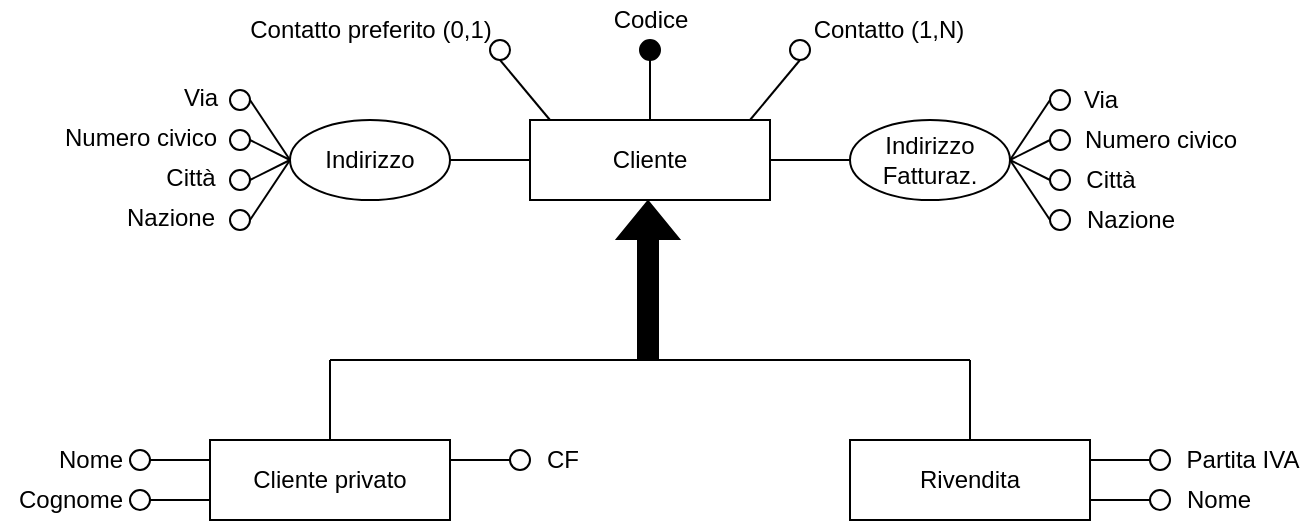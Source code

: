 <mxfile version="16.6.4" type="github">
  <diagram id="kcT5fowk24v26lLn4jcR" name="Page-1">
    <mxGraphModel dx="614" dy="421" grid="1" gridSize="10" guides="1" tooltips="1" connect="1" arrows="1" fold="1" page="1" pageScale="1" pageWidth="1169" pageHeight="827" math="0" shadow="0">
      <root>
        <mxCell id="0" />
        <mxCell id="1" parent="0" />
        <mxCell id="zVlcSO70PdcarjpherJH-1" value="Cliente" style="rounded=0;whiteSpace=wrap;html=1;strokeWidth=1;perimeterSpacing=0;" parent="1" vertex="1">
          <mxGeometry x="360" y="120" width="120" height="40" as="geometry" />
        </mxCell>
        <mxCell id="zVlcSO70PdcarjpherJH-2" value="" style="endArrow=none;html=1;rounded=0;fillColor=#000000;entryX=0.166;entryY=0;entryDx=0;entryDy=0;entryPerimeter=0;exitX=0.5;exitY=1;exitDx=0;exitDy=0;" parent="1" edge="1" source="zVlcSO70PdcarjpherJH-3">
          <mxGeometry width="50" height="50" relative="1" as="geometry">
            <mxPoint x="420.08" y="100" as="sourcePoint" />
            <mxPoint x="420.0" y="120" as="targetPoint" />
          </mxGeometry>
        </mxCell>
        <mxCell id="zVlcSO70PdcarjpherJH-3" value="" style="ellipse;whiteSpace=wrap;html=1;aspect=fixed;strokeWidth=1;fillColor=#000000;" parent="1" vertex="1">
          <mxGeometry x="415" y="80" width="10" height="10" as="geometry" />
        </mxCell>
        <mxCell id="zVlcSO70PdcarjpherJH-4" value="Codice" style="text;html=1;align=center;verticalAlign=middle;resizable=0;points=[];autosize=1;strokeColor=none;fillColor=none;" parent="1" vertex="1">
          <mxGeometry x="395" y="60" width="50" height="20" as="geometry" />
        </mxCell>
        <mxCell id="zVlcSO70PdcarjpherJH-5" value="" style="endArrow=none;html=1;rounded=0;fillColor=#000000;entryX=0.166;entryY=0;entryDx=0;entryDy=0;entryPerimeter=0;exitX=0.5;exitY=1;exitDx=0;exitDy=0;" parent="1" source="zVlcSO70PdcarjpherJH-6" edge="1">
          <mxGeometry width="50" height="50" relative="1" as="geometry">
            <mxPoint x="470.08" y="100" as="sourcePoint" />
            <mxPoint x="470.0" y="120" as="targetPoint" />
          </mxGeometry>
        </mxCell>
        <mxCell id="zVlcSO70PdcarjpherJH-6" value="" style="ellipse;whiteSpace=wrap;html=1;aspect=fixed;strokeWidth=1;fillColor=none;" parent="1" vertex="1">
          <mxGeometry x="490" y="80" width="10" height="10" as="geometry" />
        </mxCell>
        <mxCell id="zVlcSO70PdcarjpherJH-7" value="Contatto (1,N)" style="text;html=1;align=center;verticalAlign=middle;resizable=0;points=[];autosize=1;strokeColor=none;fillColor=none;" parent="1" vertex="1">
          <mxGeometry x="494" y="65" width="90" height="20" as="geometry" />
        </mxCell>
        <mxCell id="zVlcSO70PdcarjpherJH-9" value="" style="ellipse;whiteSpace=wrap;html=1;aspect=fixed;strokeWidth=1;fillColor=none;" parent="1" vertex="1">
          <mxGeometry x="620" y="105" width="10" height="10" as="geometry" />
        </mxCell>
        <mxCell id="zVlcSO70PdcarjpherJH-11" value="Indirizzo" style="ellipse;whiteSpace=wrap;html=1;" parent="1" vertex="1">
          <mxGeometry x="240" y="120" width="80" height="40" as="geometry" />
        </mxCell>
        <mxCell id="zVlcSO70PdcarjpherJH-12" value="Indirizzo&lt;br&gt;Fatturaz." style="ellipse;whiteSpace=wrap;html=1;" parent="1" vertex="1">
          <mxGeometry x="520" y="120" width="80" height="40" as="geometry" />
        </mxCell>
        <mxCell id="zVlcSO70PdcarjpherJH-13" value="" style="endArrow=none;html=1;rounded=0;exitX=1;exitY=0.5;exitDx=0;exitDy=0;entryX=0;entryY=0.5;entryDx=0;entryDy=0;" parent="1" source="zVlcSO70PdcarjpherJH-1" target="zVlcSO70PdcarjpherJH-12" edge="1">
          <mxGeometry width="50" height="50" relative="1" as="geometry">
            <mxPoint x="480" y="150" as="sourcePoint" />
            <mxPoint x="530" y="100" as="targetPoint" />
          </mxGeometry>
        </mxCell>
        <mxCell id="zVlcSO70PdcarjpherJH-14" value="" style="endArrow=none;html=1;rounded=0;entryX=0;entryY=0.5;entryDx=0;entryDy=0;exitX=1;exitY=0.5;exitDx=0;exitDy=0;" parent="1" source="zVlcSO70PdcarjpherJH-11" target="zVlcSO70PdcarjpherJH-1" edge="1">
          <mxGeometry width="50" height="50" relative="1" as="geometry">
            <mxPoint x="280" y="170" as="sourcePoint" />
            <mxPoint x="330" y="120" as="targetPoint" />
          </mxGeometry>
        </mxCell>
        <mxCell id="zVlcSO70PdcarjpherJH-15" value="" style="ellipse;whiteSpace=wrap;html=1;aspect=fixed;strokeWidth=1;fillColor=none;" parent="1" vertex="1">
          <mxGeometry x="620" y="125" width="10" height="10" as="geometry" />
        </mxCell>
        <mxCell id="zVlcSO70PdcarjpherJH-16" value="" style="ellipse;whiteSpace=wrap;html=1;aspect=fixed;strokeWidth=1;fillColor=none;" parent="1" vertex="1">
          <mxGeometry x="620" y="165" width="10" height="10" as="geometry" />
        </mxCell>
        <mxCell id="zVlcSO70PdcarjpherJH-17" value="" style="endArrow=none;html=1;rounded=0;exitX=1;exitY=0.5;exitDx=0;exitDy=0;entryX=0;entryY=0.5;entryDx=0;entryDy=0;" parent="1" source="zVlcSO70PdcarjpherJH-12" target="zVlcSO70PdcarjpherJH-9" edge="1">
          <mxGeometry width="50" height="50" relative="1" as="geometry">
            <mxPoint x="590" y="170" as="sourcePoint" />
            <mxPoint x="640" y="120" as="targetPoint" />
          </mxGeometry>
        </mxCell>
        <mxCell id="zVlcSO70PdcarjpherJH-18" value="" style="endArrow=none;html=1;rounded=0;entryX=0;entryY=0.5;entryDx=0;entryDy=0;" parent="1" target="zVlcSO70PdcarjpherJH-15" edge="1">
          <mxGeometry width="50" height="50" relative="1" as="geometry">
            <mxPoint x="600" y="140" as="sourcePoint" />
            <mxPoint x="640" y="120" as="targetPoint" />
          </mxGeometry>
        </mxCell>
        <mxCell id="zVlcSO70PdcarjpherJH-19" value="" style="endArrow=none;html=1;rounded=0;exitX=1;exitY=0.5;exitDx=0;exitDy=0;entryX=0;entryY=0.5;entryDx=0;entryDy=0;" parent="1" source="zVlcSO70PdcarjpherJH-12" target="zVlcSO70PdcarjpherJH-16" edge="1">
          <mxGeometry width="50" height="50" relative="1" as="geometry">
            <mxPoint x="590" y="170" as="sourcePoint" />
            <mxPoint x="640" y="120" as="targetPoint" />
          </mxGeometry>
        </mxCell>
        <mxCell id="zVlcSO70PdcarjpherJH-20" value="Via" style="text;html=1;align=center;verticalAlign=middle;resizable=0;points=[];autosize=1;strokeColor=none;fillColor=none;" parent="1" vertex="1">
          <mxGeometry x="630" y="100" width="30" height="20" as="geometry" />
        </mxCell>
        <mxCell id="zVlcSO70PdcarjpherJH-21" value="Numero civico" style="text;html=1;align=center;verticalAlign=middle;resizable=0;points=[];autosize=1;strokeColor=none;fillColor=none;" parent="1" vertex="1">
          <mxGeometry x="630" y="120" width="90" height="20" as="geometry" />
        </mxCell>
        <mxCell id="zVlcSO70PdcarjpherJH-22" value="Città" style="text;html=1;align=center;verticalAlign=middle;resizable=0;points=[];autosize=1;strokeColor=none;fillColor=none;" parent="1" vertex="1">
          <mxGeometry x="630" y="140" width="40" height="20" as="geometry" />
        </mxCell>
        <mxCell id="zVlcSO70PdcarjpherJH-23" value="" style="ellipse;whiteSpace=wrap;html=1;aspect=fixed;strokeWidth=1;fillColor=none;" parent="1" vertex="1">
          <mxGeometry x="620" y="145" width="10" height="10" as="geometry" />
        </mxCell>
        <mxCell id="zVlcSO70PdcarjpherJH-24" value="" style="endArrow=none;html=1;rounded=0;exitX=1;exitY=0.5;exitDx=0;exitDy=0;entryX=0;entryY=0.5;entryDx=0;entryDy=0;" parent="1" source="zVlcSO70PdcarjpherJH-12" target="zVlcSO70PdcarjpherJH-23" edge="1">
          <mxGeometry width="50" height="50" relative="1" as="geometry">
            <mxPoint x="640" y="160" as="sourcePoint" />
            <mxPoint x="690" y="110" as="targetPoint" />
          </mxGeometry>
        </mxCell>
        <mxCell id="zVlcSO70PdcarjpherJH-25" value="Nazione" style="text;html=1;align=center;verticalAlign=middle;resizable=0;points=[];autosize=1;strokeColor=none;fillColor=none;" parent="1" vertex="1">
          <mxGeometry x="630" y="160" width="60" height="20" as="geometry" />
        </mxCell>
        <mxCell id="zVlcSO70PdcarjpherJH-26" value="" style="ellipse;whiteSpace=wrap;html=1;aspect=fixed;strokeWidth=1;fillColor=none;" parent="1" vertex="1">
          <mxGeometry x="210" y="105" width="10" height="10" as="geometry" />
        </mxCell>
        <mxCell id="zVlcSO70PdcarjpherJH-27" value="" style="ellipse;whiteSpace=wrap;html=1;aspect=fixed;strokeWidth=1;fillColor=none;" parent="1" vertex="1">
          <mxGeometry x="210" y="125" width="10" height="10" as="geometry" />
        </mxCell>
        <mxCell id="zVlcSO70PdcarjpherJH-28" value="" style="ellipse;whiteSpace=wrap;html=1;aspect=fixed;strokeWidth=1;fillColor=none;" parent="1" vertex="1">
          <mxGeometry x="210" y="165" width="10" height="10" as="geometry" />
        </mxCell>
        <mxCell id="zVlcSO70PdcarjpherJH-29" value="" style="endArrow=none;html=1;rounded=0;entryX=1;entryY=0.5;entryDx=0;entryDy=0;" parent="1" target="zVlcSO70PdcarjpherJH-26" edge="1">
          <mxGeometry width="50" height="50" relative="1" as="geometry">
            <mxPoint x="240" y="140" as="sourcePoint" />
            <mxPoint x="260.0" y="115" as="targetPoint" />
          </mxGeometry>
        </mxCell>
        <mxCell id="zVlcSO70PdcarjpherJH-30" value="" style="endArrow=none;html=1;rounded=0;entryX=1;entryY=0.5;entryDx=0;entryDy=0;" parent="1" target="zVlcSO70PdcarjpherJH-27" edge="1">
          <mxGeometry width="50" height="50" relative="1" as="geometry">
            <mxPoint x="240" y="140" as="sourcePoint" />
            <mxPoint x="260.0" y="125" as="targetPoint" />
          </mxGeometry>
        </mxCell>
        <mxCell id="zVlcSO70PdcarjpherJH-31" value="" style="endArrow=none;html=1;rounded=0;entryX=1;entryY=0.5;entryDx=0;entryDy=0;" parent="1" target="zVlcSO70PdcarjpherJH-28" edge="1">
          <mxGeometry width="50" height="50" relative="1" as="geometry">
            <mxPoint x="240" y="140" as="sourcePoint" />
            <mxPoint x="230.0" y="165" as="targetPoint" />
          </mxGeometry>
        </mxCell>
        <mxCell id="zVlcSO70PdcarjpherJH-32" value="Via" style="text;html=1;align=center;verticalAlign=middle;resizable=0;points=[];autosize=1;strokeColor=none;fillColor=none;" parent="1" vertex="1">
          <mxGeometry x="180" y="99" width="30" height="20" as="geometry" />
        </mxCell>
        <mxCell id="zVlcSO70PdcarjpherJH-33" value="Numero civico" style="text;html=1;align=center;verticalAlign=middle;resizable=0;points=[];autosize=1;strokeColor=none;fillColor=none;" parent="1" vertex="1">
          <mxGeometry x="120" y="119" width="90" height="20" as="geometry" />
        </mxCell>
        <mxCell id="zVlcSO70PdcarjpherJH-34" value="Città" style="text;html=1;align=center;verticalAlign=middle;resizable=0;points=[];autosize=1;strokeColor=none;fillColor=none;" parent="1" vertex="1">
          <mxGeometry x="170" y="139" width="40" height="20" as="geometry" />
        </mxCell>
        <mxCell id="zVlcSO70PdcarjpherJH-35" value="" style="ellipse;whiteSpace=wrap;html=1;aspect=fixed;strokeWidth=1;fillColor=none;" parent="1" vertex="1">
          <mxGeometry x="210" y="145" width="10" height="10" as="geometry" />
        </mxCell>
        <mxCell id="zVlcSO70PdcarjpherJH-36" value="" style="endArrow=none;html=1;rounded=0;entryX=1;entryY=0.5;entryDx=0;entryDy=0;" parent="1" target="zVlcSO70PdcarjpherJH-35" edge="1">
          <mxGeometry width="50" height="50" relative="1" as="geometry">
            <mxPoint x="240" y="140" as="sourcePoint" />
            <mxPoint x="260.0" y="145" as="targetPoint" />
          </mxGeometry>
        </mxCell>
        <mxCell id="zVlcSO70PdcarjpherJH-37" value="Nazione" style="text;html=1;align=center;verticalAlign=middle;resizable=0;points=[];autosize=1;strokeColor=none;fillColor=none;" parent="1" vertex="1">
          <mxGeometry x="150" y="159" width="60" height="20" as="geometry" />
        </mxCell>
        <mxCell id="zVlcSO70PdcarjpherJH-40" value="" style="ellipse;whiteSpace=wrap;html=1;aspect=fixed;strokeWidth=1;fillColor=none;" parent="1" vertex="1">
          <mxGeometry x="340" y="80" width="10" height="10" as="geometry" />
        </mxCell>
        <mxCell id="zVlcSO70PdcarjpherJH-41" value="" style="endArrow=none;html=1;rounded=0;entryX=0.5;entryY=1;entryDx=0;entryDy=0;" parent="1" target="zVlcSO70PdcarjpherJH-40" edge="1">
          <mxGeometry width="50" height="50" relative="1" as="geometry">
            <mxPoint x="370" y="120" as="sourcePoint" />
            <mxPoint x="450" y="100" as="targetPoint" />
          </mxGeometry>
        </mxCell>
        <mxCell id="zVlcSO70PdcarjpherJH-42" value="Contatto preferito (0,1)" style="text;html=1;align=center;verticalAlign=middle;resizable=0;points=[];autosize=1;strokeColor=none;fillColor=none;" parent="1" vertex="1">
          <mxGeometry x="210" y="65" width="140" height="20" as="geometry" />
        </mxCell>
        <mxCell id="zVlcSO70PdcarjpherJH-43" value="Cliente privato" style="rounded=0;whiteSpace=wrap;html=1;strokeWidth=1;perimeterSpacing=0;" parent="1" vertex="1">
          <mxGeometry x="200" y="280" width="120" height="40" as="geometry" />
        </mxCell>
        <mxCell id="zVlcSO70PdcarjpherJH-44" value="Rivendita" style="rounded=0;whiteSpace=wrap;html=1;strokeWidth=1;perimeterSpacing=0;" parent="1" vertex="1">
          <mxGeometry x="520" y="280" width="120" height="40" as="geometry" />
        </mxCell>
        <mxCell id="zVlcSO70PdcarjpherJH-45" value="" style="endArrow=none;html=1;rounded=0;" parent="1" edge="1">
          <mxGeometry width="50" height="50" relative="1" as="geometry">
            <mxPoint x="260" y="240" as="sourcePoint" />
            <mxPoint x="580" y="240" as="targetPoint" />
          </mxGeometry>
        </mxCell>
        <mxCell id="zVlcSO70PdcarjpherJH-46" value="" style="endArrow=none;html=1;rounded=0;exitX=0.5;exitY=0;exitDx=0;exitDy=0;" parent="1" source="zVlcSO70PdcarjpherJH-43" edge="1">
          <mxGeometry width="50" height="50" relative="1" as="geometry">
            <mxPoint x="230" y="260" as="sourcePoint" />
            <mxPoint x="260" y="240" as="targetPoint" />
          </mxGeometry>
        </mxCell>
        <mxCell id="zVlcSO70PdcarjpherJH-47" value="" style="endArrow=none;html=1;rounded=0;exitX=0.5;exitY=0;exitDx=0;exitDy=0;" parent="1" source="zVlcSO70PdcarjpherJH-44" edge="1">
          <mxGeometry width="50" height="50" relative="1" as="geometry">
            <mxPoint x="560" y="260" as="sourcePoint" />
            <mxPoint x="580" y="240" as="targetPoint" />
          </mxGeometry>
        </mxCell>
        <mxCell id="zVlcSO70PdcarjpherJH-48" value="" style="shape=flexArrow;endArrow=classic;html=1;rounded=0;fillColor=#000000;" parent="1" edge="1">
          <mxGeometry width="50" height="50" relative="1" as="geometry">
            <mxPoint x="419" y="240" as="sourcePoint" />
            <mxPoint x="419" y="160" as="targetPoint" />
          </mxGeometry>
        </mxCell>
        <mxCell id="zVlcSO70PdcarjpherJH-49" value="" style="ellipse;whiteSpace=wrap;html=1;aspect=fixed;strokeWidth=1;fillColor=none;" parent="1" vertex="1">
          <mxGeometry x="160" y="285" width="10" height="10" as="geometry" />
        </mxCell>
        <mxCell id="zVlcSO70PdcarjpherJH-50" value="" style="endArrow=none;html=1;rounded=0;fillColor=#000000;exitX=1;exitY=0.5;exitDx=0;exitDy=0;entryX=0;entryY=0.25;entryDx=0;entryDy=0;" parent="1" source="zVlcSO70PdcarjpherJH-49" target="zVlcSO70PdcarjpherJH-43" edge="1">
          <mxGeometry width="50" height="50" relative="1" as="geometry">
            <mxPoint x="150" y="290" as="sourcePoint" />
            <mxPoint x="200" y="240" as="targetPoint" />
          </mxGeometry>
        </mxCell>
        <mxCell id="zVlcSO70PdcarjpherJH-51" value="Nome" style="text;html=1;align=center;verticalAlign=middle;resizable=0;points=[];autosize=1;strokeColor=none;fillColor=none;" parent="1" vertex="1">
          <mxGeometry x="115" y="280" width="50" height="20" as="geometry" />
        </mxCell>
        <mxCell id="zVlcSO70PdcarjpherJH-52" value="" style="ellipse;whiteSpace=wrap;html=1;aspect=fixed;strokeWidth=1;fillColor=none;" parent="1" vertex="1">
          <mxGeometry x="160" y="305" width="10" height="10" as="geometry" />
        </mxCell>
        <mxCell id="zVlcSO70PdcarjpherJH-53" value="" style="endArrow=none;html=1;rounded=0;fillColor=#000000;entryX=0;entryY=0.75;entryDx=0;entryDy=0;" parent="1" target="zVlcSO70PdcarjpherJH-43" edge="1">
          <mxGeometry width="50" height="50" relative="1" as="geometry">
            <mxPoint x="170" y="310" as="sourcePoint" />
            <mxPoint x="190" y="260" as="targetPoint" />
          </mxGeometry>
        </mxCell>
        <mxCell id="zVlcSO70PdcarjpherJH-54" value="Cognome" style="text;html=1;align=center;verticalAlign=middle;resizable=0;points=[];autosize=1;strokeColor=none;fillColor=none;" parent="1" vertex="1">
          <mxGeometry x="95" y="300" width="70" height="20" as="geometry" />
        </mxCell>
        <mxCell id="zVlcSO70PdcarjpherJH-55" value="" style="ellipse;whiteSpace=wrap;html=1;aspect=fixed;strokeWidth=1;fillColor=none;" parent="1" vertex="1">
          <mxGeometry x="350" y="285" width="10" height="10" as="geometry" />
        </mxCell>
        <mxCell id="zVlcSO70PdcarjpherJH-56" value="" style="endArrow=none;html=1;rounded=0;fillColor=#000000;exitX=0;exitY=0.5;exitDx=0;exitDy=0;entryX=1;entryY=0.25;entryDx=0;entryDy=0;" parent="1" source="zVlcSO70PdcarjpherJH-55" target="zVlcSO70PdcarjpherJH-43" edge="1">
          <mxGeometry width="50" height="50" relative="1" as="geometry">
            <mxPoint x="260" y="349.44" as="sourcePoint" />
            <mxPoint x="234.96" y="320" as="targetPoint" />
          </mxGeometry>
        </mxCell>
        <mxCell id="zVlcSO70PdcarjpherJH-57" value="CF" style="text;html=1;align=center;verticalAlign=middle;resizable=0;points=[];autosize=1;strokeColor=none;fillColor=none;" parent="1" vertex="1">
          <mxGeometry x="361" y="280" width="30" height="20" as="geometry" />
        </mxCell>
        <mxCell id="zVlcSO70PdcarjpherJH-58" value="" style="ellipse;whiteSpace=wrap;html=1;aspect=fixed;strokeWidth=1;fillColor=none;" parent="1" vertex="1">
          <mxGeometry x="670" y="285" width="10" height="10" as="geometry" />
        </mxCell>
        <mxCell id="zVlcSO70PdcarjpherJH-59" value="" style="ellipse;whiteSpace=wrap;html=1;aspect=fixed;strokeWidth=1;fillColor=none;" parent="1" vertex="1">
          <mxGeometry x="670" y="305" width="10" height="10" as="geometry" />
        </mxCell>
        <mxCell id="zVlcSO70PdcarjpherJH-60" value="Partita IVA" style="text;html=1;align=center;verticalAlign=middle;resizable=0;points=[];autosize=1;strokeColor=none;fillColor=none;" parent="1" vertex="1">
          <mxGeometry x="681" y="280" width="70" height="20" as="geometry" />
        </mxCell>
        <mxCell id="zVlcSO70PdcarjpherJH-61" value="Nome" style="text;html=1;align=center;verticalAlign=middle;resizable=0;points=[];autosize=1;strokeColor=none;fillColor=none;" parent="1" vertex="1">
          <mxGeometry x="679" y="300" width="50" height="20" as="geometry" />
        </mxCell>
        <mxCell id="zVlcSO70PdcarjpherJH-62" value="" style="endArrow=none;html=1;rounded=0;fillColor=#000000;entryX=0;entryY=0.5;entryDx=0;entryDy=0;exitX=1;exitY=0.25;exitDx=0;exitDy=0;" parent="1" source="zVlcSO70PdcarjpherJH-44" target="zVlcSO70PdcarjpherJH-58" edge="1">
          <mxGeometry width="50" height="50" relative="1" as="geometry">
            <mxPoint x="670" y="340" as="sourcePoint" />
            <mxPoint x="720" y="290" as="targetPoint" />
          </mxGeometry>
        </mxCell>
        <mxCell id="zVlcSO70PdcarjpherJH-63" value="" style="endArrow=none;html=1;rounded=0;fillColor=#000000;exitX=1;exitY=0.75;exitDx=0;exitDy=0;entryX=0;entryY=0.5;entryDx=0;entryDy=0;" parent="1" source="zVlcSO70PdcarjpherJH-44" target="zVlcSO70PdcarjpherJH-59" edge="1">
          <mxGeometry width="50" height="50" relative="1" as="geometry">
            <mxPoint x="670" y="340" as="sourcePoint" />
            <mxPoint x="720" y="290" as="targetPoint" />
          </mxGeometry>
        </mxCell>
      </root>
    </mxGraphModel>
  </diagram>
</mxfile>
